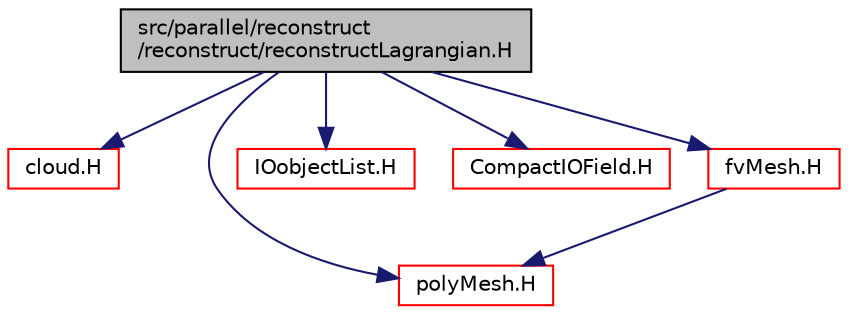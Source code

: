 digraph "src/parallel/reconstruct/reconstruct/reconstructLagrangian.H"
{
  bgcolor="transparent";
  edge [fontname="Helvetica",fontsize="10",labelfontname="Helvetica",labelfontsize="10"];
  node [fontname="Helvetica",fontsize="10",shape=record];
  Node0 [label="src/parallel/reconstruct\l/reconstruct/reconstructLagrangian.H",height=0.2,width=0.4,color="black", fillcolor="grey75", style="filled", fontcolor="black"];
  Node0 -> Node1 [color="midnightblue",fontsize="10",style="solid",fontname="Helvetica"];
  Node1 [label="cloud.H",height=0.2,width=0.4,color="red",URL="$a10115.html"];
  Node0 -> Node87 [color="midnightblue",fontsize="10",style="solid",fontname="Helvetica"];
  Node87 [label="polyMesh.H",height=0.2,width=0.4,color="red",URL="$a12398.html"];
  Node0 -> Node236 [color="midnightblue",fontsize="10",style="solid",fontname="Helvetica"];
  Node236 [label="IOobjectList.H",height=0.2,width=0.4,color="red",URL="$a09731.html"];
  Node0 -> Node238 [color="midnightblue",fontsize="10",style="solid",fontname="Helvetica"];
  Node238 [label="CompactIOField.H",height=0.2,width=0.4,color="red",URL="$a09737.html"];
  Node0 -> Node239 [color="midnightblue",fontsize="10",style="solid",fontname="Helvetica"];
  Node239 [label="fvMesh.H",height=0.2,width=0.4,color="red",URL="$a03719.html"];
  Node239 -> Node87 [color="midnightblue",fontsize="10",style="solid",fontname="Helvetica"];
}
